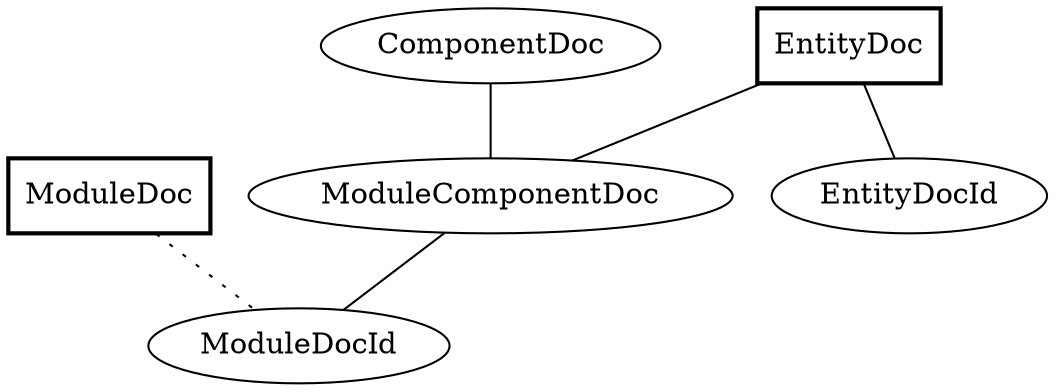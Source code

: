 graph {
splines=spline;
overlap=false;
"ModuleComponentDoc" -- "ModuleDocId" [style=solid];
"EntityDoc" -- "EntityDocId" [style=solid];
"ComponentDoc" -- "ModuleComponentDoc" [style=solid];
"ModuleDoc" -- "ModuleDocId" [style=dotted];
"EntityDoc" -- "ModuleComponentDoc" [style=solid];
"ModuleComponentDoc"[shape=ellipse];
"ComponentDoc"[shape=ellipse];
"ModuleDoc"[shape=box,style=bold];
"ModuleDocId"[shape=ellipse];
"EntityDoc"[shape=box,style=bold];
"EntityDocId"[shape=ellipse];
}
